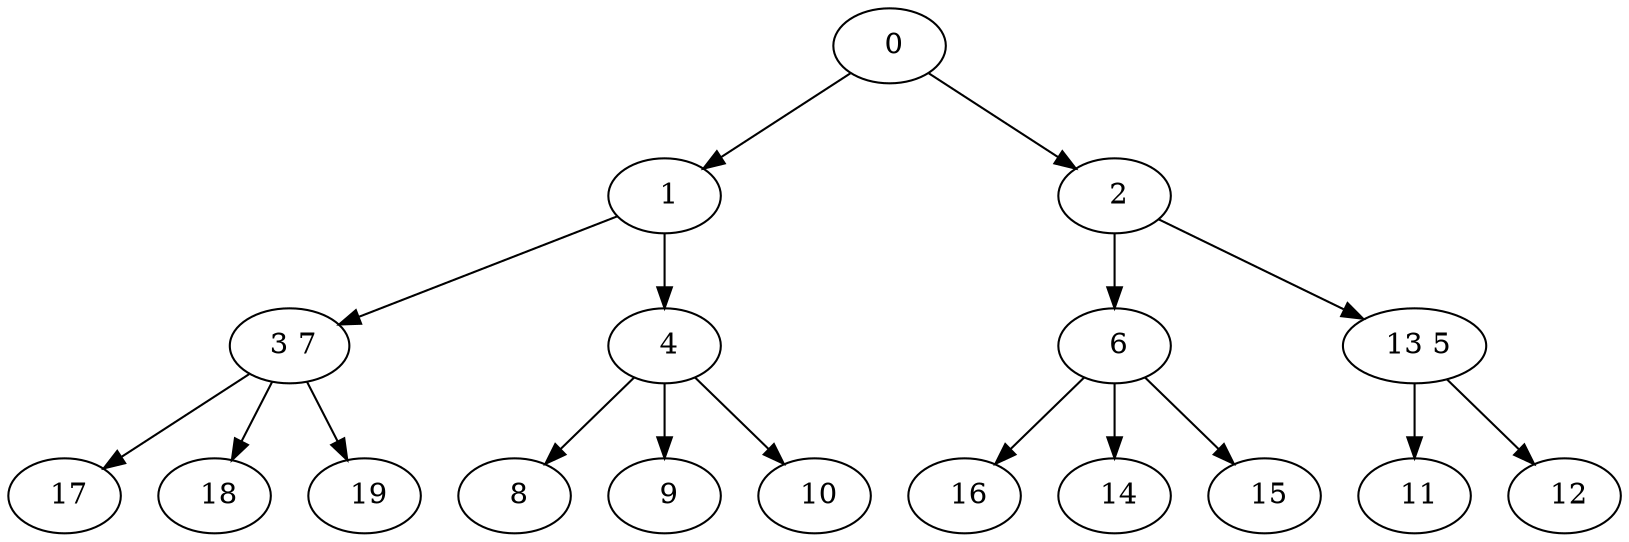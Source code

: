 digraph mytree {
" 0" -> " 1";
" 0" -> " 2";
" 1" -> " 3 7";
" 1" -> " 4";
" 2" -> " 6";
" 2" -> " 13 5";
" 3 7" -> " 17";
" 3 7" -> " 18";
" 3 7" -> " 19";
" 8";
" 4" -> " 8";
" 4" -> " 9";
" 4" -> " 10";
" 6" -> " 16";
" 6" -> " 14";
" 6" -> " 15";
" 13 5" -> " 11";
" 13 5" -> " 12";
" 16";
" 14";
" 17";
" 18";
" 19";
" 15";
" 11";
" 12";
" 9";
" 10";
}
